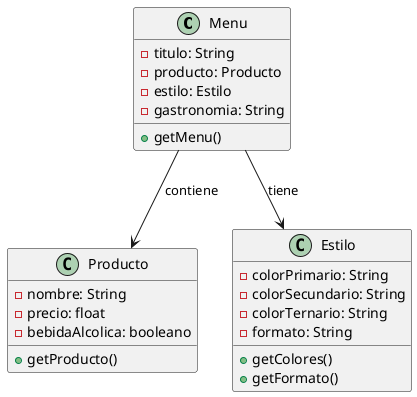 @startuml

class Menu {
  - titulo: String
  - producto: Producto
  - estilo: Estilo
  - gastronomia: String
  + getMenu()
}

class Producto{
  - nombre: String
  - precio: float
  - bebidaAlcolica: booleano
  + getProducto()
}

class Estilo{
  - colorPrimario: String
  - colorSecundario: String
  - colorTernario: String
  - formato: String
  + getColores()
  + getFormato()
}

"Menu" --> "Producto": contiene
"Menu" --> "Estilo": tiene

@enduml